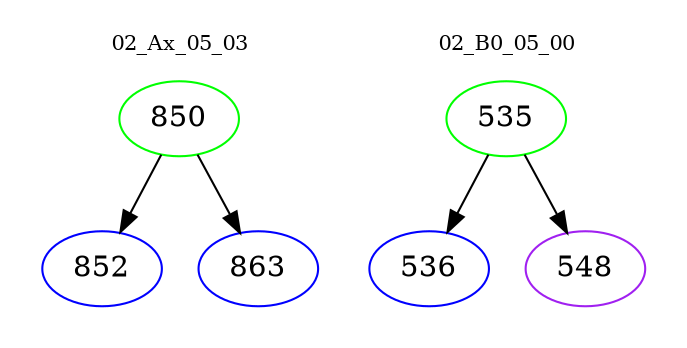 digraph{
subgraph cluster_0 {
color = white
label = "02_Ax_05_03";
fontsize=10;
T0_850 [label="850", color="green"]
T0_850 -> T0_852 [color="black"]
T0_852 [label="852", color="blue"]
T0_850 -> T0_863 [color="black"]
T0_863 [label="863", color="blue"]
}
subgraph cluster_1 {
color = white
label = "02_B0_05_00";
fontsize=10;
T1_535 [label="535", color="green"]
T1_535 -> T1_536 [color="black"]
T1_536 [label="536", color="blue"]
T1_535 -> T1_548 [color="black"]
T1_548 [label="548", color="purple"]
}
}
